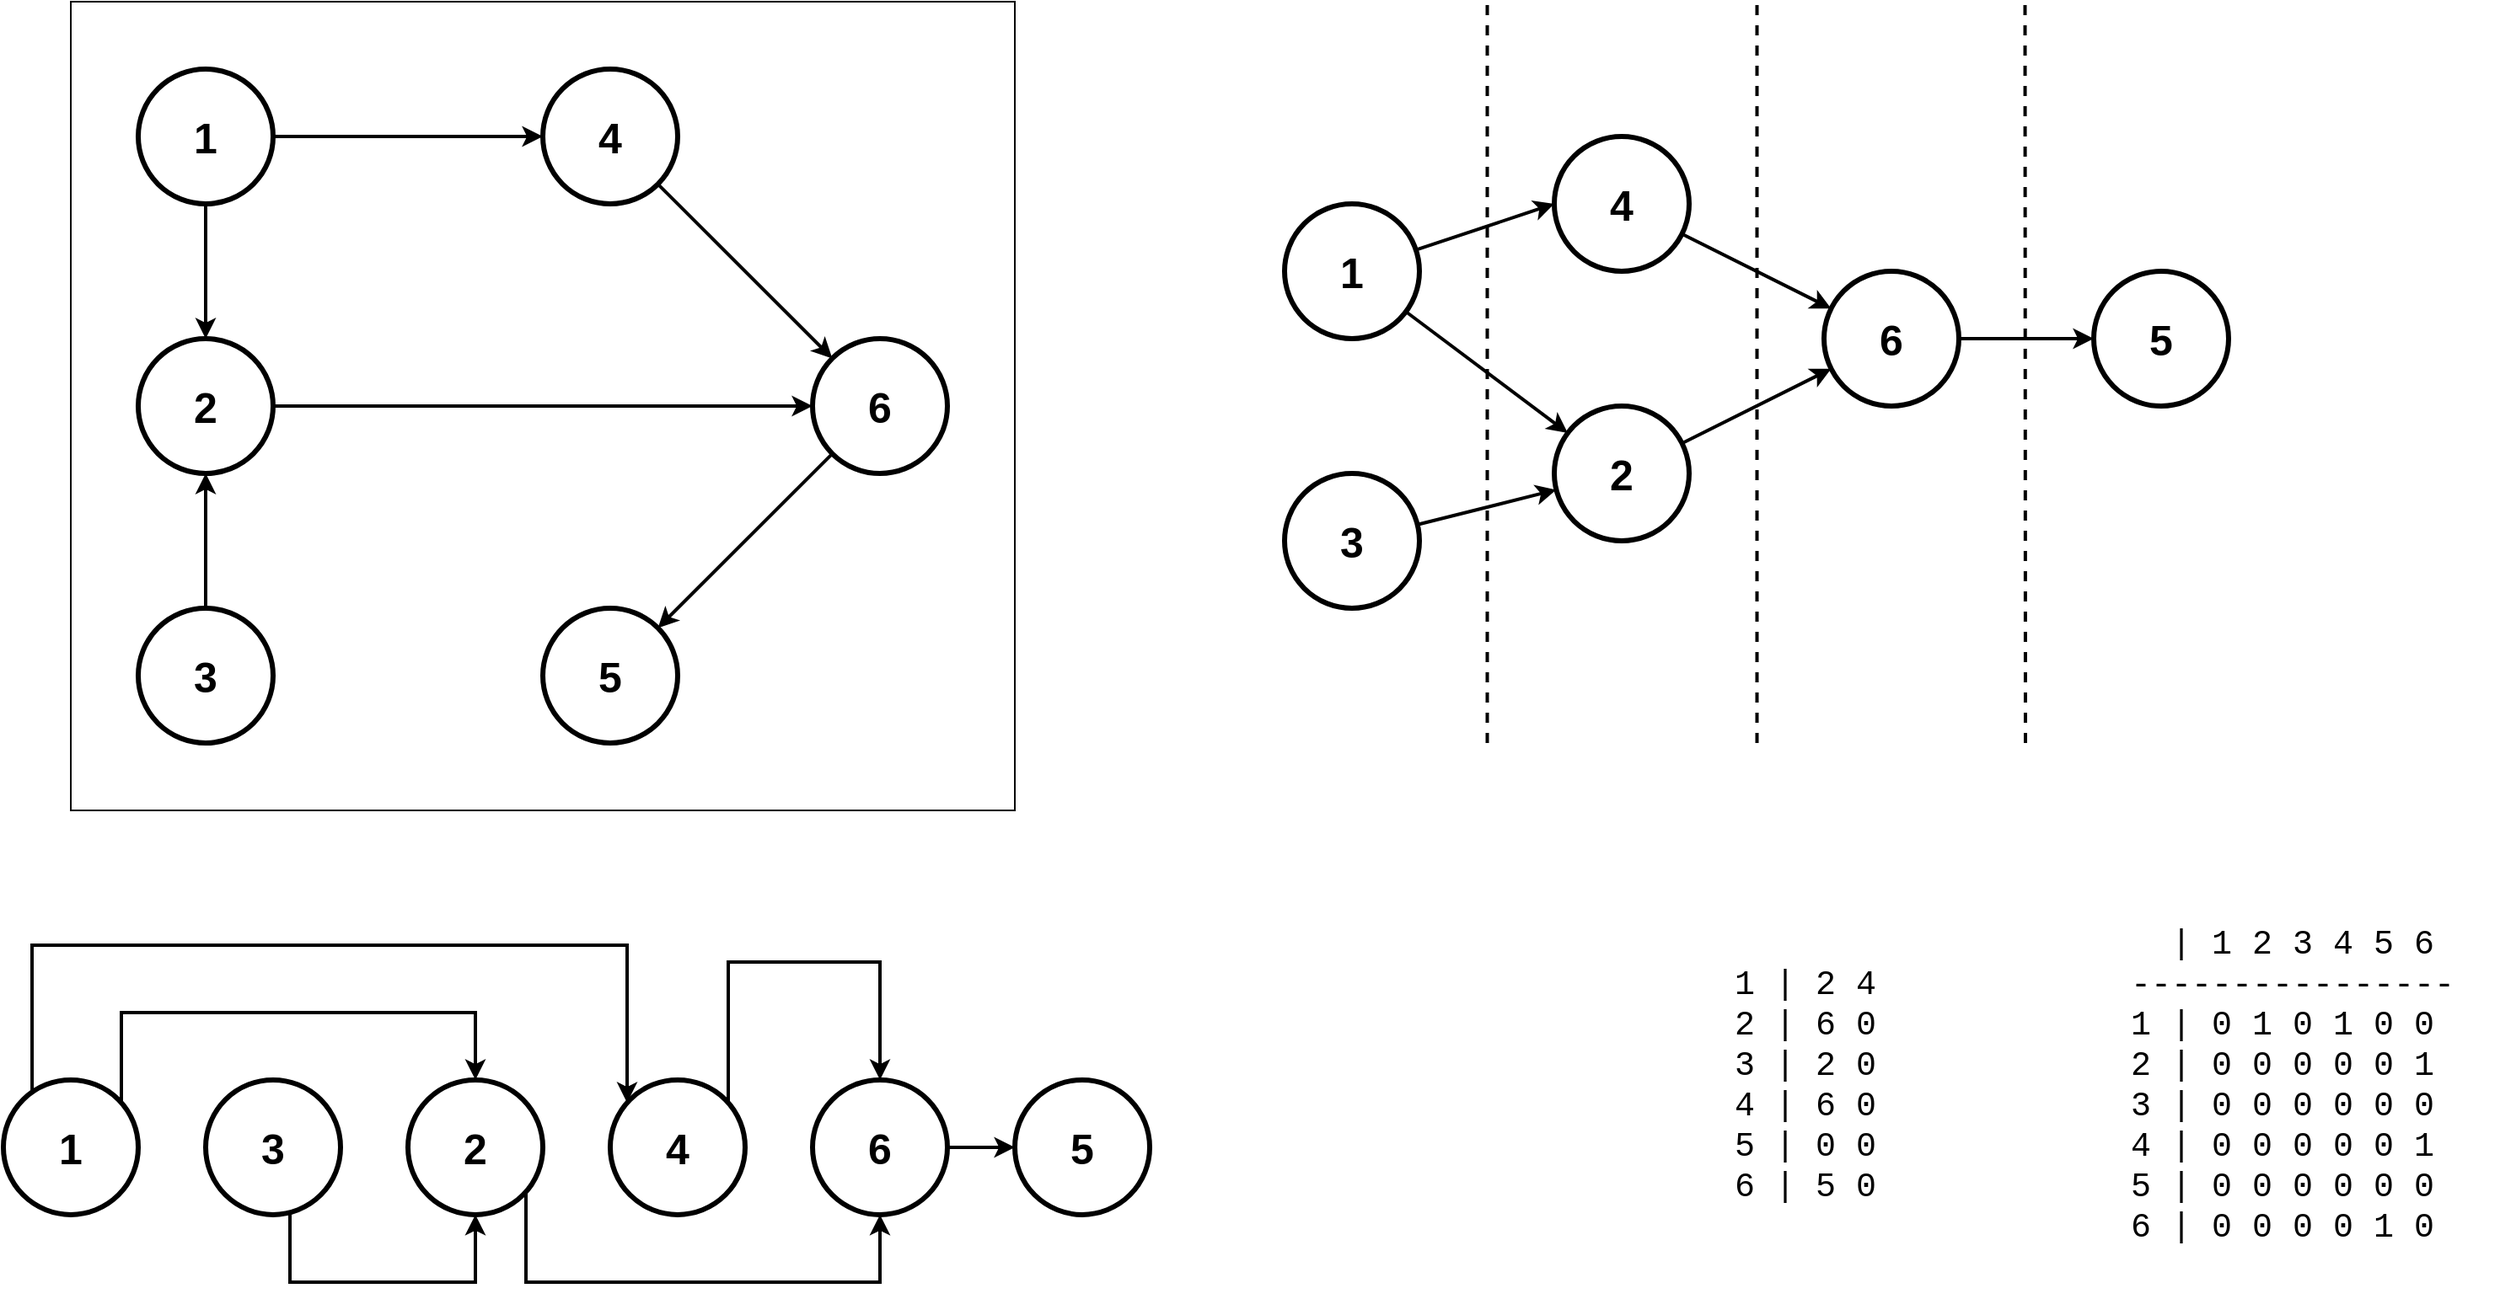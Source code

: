 <mxfile version="24.7.17">
  <diagram name="Страница — 1" id="OoM-96y2ZVEX2tlG2za5">
    <mxGraphModel dx="1393" dy="970" grid="1" gridSize="10" guides="1" tooltips="1" connect="1" arrows="1" fold="1" page="1" pageScale="1" pageWidth="827" pageHeight="1169" math="0" shadow="0">
      <root>
        <mxCell id="0" />
        <mxCell id="1" parent="0" />
        <mxCell id="KyF89WWHTDkzAWUkVpDS-19" value="" style="rounded=0;whiteSpace=wrap;html=1;" parent="1" vertex="1">
          <mxGeometry x="80" y="80" width="560" height="480" as="geometry" />
        </mxCell>
        <mxCell id="KyF89WWHTDkzAWUkVpDS-13" style="edgeStyle=orthogonalEdgeStyle;rounded=0;orthogonalLoop=1;jettySize=auto;html=1;entryX=0;entryY=0.5;entryDx=0;entryDy=0;strokeWidth=2;" parent="1" source="KyF89WWHTDkzAWUkVpDS-1" target="KyF89WWHTDkzAWUkVpDS-4" edge="1">
          <mxGeometry relative="1" as="geometry" />
        </mxCell>
        <mxCell id="KyF89WWHTDkzAWUkVpDS-14" style="edgeStyle=orthogonalEdgeStyle;rounded=0;orthogonalLoop=1;jettySize=auto;html=1;strokeWidth=2;" parent="1" source="KyF89WWHTDkzAWUkVpDS-1" target="KyF89WWHTDkzAWUkVpDS-11" edge="1">
          <mxGeometry relative="1" as="geometry" />
        </mxCell>
        <mxCell id="KyF89WWHTDkzAWUkVpDS-1" value="1" style="ellipse;whiteSpace=wrap;html=1;aspect=fixed;fontSize=25;strokeWidth=3;fontStyle=1" parent="1" vertex="1">
          <mxGeometry x="120" y="120" width="80" height="80" as="geometry" />
        </mxCell>
        <mxCell id="KyF89WWHTDkzAWUkVpDS-15" style="edgeStyle=orthogonalEdgeStyle;rounded=0;orthogonalLoop=1;jettySize=auto;html=1;strokeWidth=2;" parent="1" source="KyF89WWHTDkzAWUkVpDS-2" target="KyF89WWHTDkzAWUkVpDS-11" edge="1">
          <mxGeometry relative="1" as="geometry" />
        </mxCell>
        <mxCell id="KyF89WWHTDkzAWUkVpDS-2" value="3" style="ellipse;whiteSpace=wrap;html=1;aspect=fixed;fontSize=25;strokeWidth=3;fontStyle=1" parent="1" vertex="1">
          <mxGeometry x="120" y="440" width="80" height="80" as="geometry" />
        </mxCell>
        <mxCell id="KyF89WWHTDkzAWUkVpDS-3" value="5" style="ellipse;whiteSpace=wrap;html=1;aspect=fixed;fontSize=25;strokeWidth=3;fontStyle=1" parent="1" vertex="1">
          <mxGeometry x="360" y="440" width="80" height="80" as="geometry" />
        </mxCell>
        <mxCell id="KyF89WWHTDkzAWUkVpDS-8" style="rounded=0;orthogonalLoop=1;jettySize=auto;html=1;strokeWidth=2;" parent="1" source="KyF89WWHTDkzAWUkVpDS-4" target="KyF89WWHTDkzAWUkVpDS-5" edge="1">
          <mxGeometry relative="1" as="geometry" />
        </mxCell>
        <mxCell id="KyF89WWHTDkzAWUkVpDS-4" value="4" style="ellipse;whiteSpace=wrap;html=1;aspect=fixed;fontSize=25;strokeWidth=3;fontStyle=1" parent="1" vertex="1">
          <mxGeometry x="360" y="120" width="80" height="80" as="geometry" />
        </mxCell>
        <mxCell id="KyF89WWHTDkzAWUkVpDS-5" value="6" style="ellipse;whiteSpace=wrap;html=1;aspect=fixed;fontSize=25;strokeWidth=3;fontStyle=1" parent="1" vertex="1">
          <mxGeometry x="520" y="280" width="80" height="80" as="geometry" />
        </mxCell>
        <mxCell id="KyF89WWHTDkzAWUkVpDS-12" style="edgeStyle=orthogonalEdgeStyle;rounded=0;orthogonalLoop=1;jettySize=auto;html=1;strokeWidth=2;" parent="1" source="KyF89WWHTDkzAWUkVpDS-11" target="KyF89WWHTDkzAWUkVpDS-5" edge="1">
          <mxGeometry relative="1" as="geometry" />
        </mxCell>
        <mxCell id="KyF89WWHTDkzAWUkVpDS-11" value="2" style="ellipse;whiteSpace=wrap;html=1;aspect=fixed;fontSize=25;strokeWidth=3;fontStyle=1" parent="1" vertex="1">
          <mxGeometry x="120" y="280" width="80" height="80" as="geometry" />
        </mxCell>
        <mxCell id="KyF89WWHTDkzAWUkVpDS-18" style="rounded=0;orthogonalLoop=1;jettySize=auto;html=1;strokeWidth=2;" parent="1" source="KyF89WWHTDkzAWUkVpDS-5" target="KyF89WWHTDkzAWUkVpDS-3" edge="1">
          <mxGeometry relative="1" as="geometry" />
        </mxCell>
        <mxCell id="ebfkek8er6oPzQc5clfl-1" style="edgeStyle=orthogonalEdgeStyle;rounded=0;orthogonalLoop=1;jettySize=auto;html=1;strokeWidth=2;exitX=0.213;exitY=0.128;exitDx=0;exitDy=0;exitPerimeter=0;" parent="1" source="ebfkek8er6oPzQc5clfl-3" target="ebfkek8er6oPzQc5clfl-8" edge="1">
          <mxGeometry relative="1" as="geometry">
            <mxPoint x="130" y="719.96" as="sourcePoint" />
            <mxPoint x="450" y="719.96" as="targetPoint" />
            <Array as="points">
              <mxPoint x="57" y="640" />
              <mxPoint x="410" y="640" />
            </Array>
          </mxGeometry>
        </mxCell>
        <mxCell id="ebfkek8er6oPzQc5clfl-2" style="edgeStyle=orthogonalEdgeStyle;rounded=0;orthogonalLoop=1;jettySize=auto;html=1;strokeWidth=2;entryX=0.5;entryY=0;entryDx=0;entryDy=0;" parent="1" source="ebfkek8er6oPzQc5clfl-3" target="ebfkek8er6oPzQc5clfl-11" edge="1">
          <mxGeometry relative="1" as="geometry">
            <Array as="points">
              <mxPoint x="110" y="680" />
              <mxPoint x="320" y="680" />
            </Array>
          </mxGeometry>
        </mxCell>
        <mxCell id="ebfkek8er6oPzQc5clfl-3" value="1" style="ellipse;whiteSpace=wrap;html=1;aspect=fixed;fontSize=25;strokeWidth=3;fontStyle=1" parent="1" vertex="1">
          <mxGeometry x="40" y="719.96" width="80" height="80" as="geometry" />
        </mxCell>
        <mxCell id="ebfkek8er6oPzQc5clfl-14" style="edgeStyle=orthogonalEdgeStyle;rounded=0;orthogonalLoop=1;jettySize=auto;html=1;strokeWidth=2;" parent="1" source="ebfkek8er6oPzQc5clfl-5" target="ebfkek8er6oPzQc5clfl-11" edge="1">
          <mxGeometry relative="1" as="geometry">
            <Array as="points">
              <mxPoint x="210" y="839.96" />
              <mxPoint x="320" y="839.96" />
            </Array>
          </mxGeometry>
        </mxCell>
        <mxCell id="ebfkek8er6oPzQc5clfl-5" value="3" style="ellipse;whiteSpace=wrap;html=1;aspect=fixed;fontSize=25;strokeWidth=3;fontStyle=1" parent="1" vertex="1">
          <mxGeometry x="160" y="719.96" width="80" height="80" as="geometry" />
        </mxCell>
        <mxCell id="ebfkek8er6oPzQc5clfl-8" value="4" style="ellipse;whiteSpace=wrap;html=1;aspect=fixed;fontSize=25;strokeWidth=3;fontStyle=1" parent="1" vertex="1">
          <mxGeometry x="400" y="719.96" width="80" height="80" as="geometry" />
        </mxCell>
        <mxCell id="ebfkek8er6oPzQc5clfl-9" value="6" style="ellipse;whiteSpace=wrap;html=1;aspect=fixed;fontSize=25;strokeWidth=3;fontStyle=1" parent="1" vertex="1">
          <mxGeometry x="520" y="719.96" width="80" height="80" as="geometry" />
        </mxCell>
        <mxCell id="ebfkek8er6oPzQc5clfl-16" style="edgeStyle=orthogonalEdgeStyle;rounded=0;orthogonalLoop=1;jettySize=auto;html=1;entryX=0.5;entryY=1;entryDx=0;entryDy=0;strokeWidth=2;" parent="1" source="ebfkek8er6oPzQc5clfl-11" target="ebfkek8er6oPzQc5clfl-9" edge="1">
          <mxGeometry relative="1" as="geometry">
            <Array as="points">
              <mxPoint x="350" y="840" />
              <mxPoint x="560" y="840" />
            </Array>
          </mxGeometry>
        </mxCell>
        <mxCell id="ebfkek8er6oPzQc5clfl-11" value="2" style="ellipse;whiteSpace=wrap;html=1;aspect=fixed;fontSize=25;strokeWidth=3;fontStyle=1" parent="1" vertex="1">
          <mxGeometry x="280" y="719.96" width="80" height="80" as="geometry" />
        </mxCell>
        <mxCell id="ebfkek8er6oPzQc5clfl-12" style="rounded=0;orthogonalLoop=1;jettySize=auto;html=1;strokeWidth=2;" parent="1" source="ebfkek8er6oPzQc5clfl-9" target="ebfkek8er6oPzQc5clfl-6" edge="1">
          <mxGeometry relative="1" as="geometry">
            <Array as="points" />
          </mxGeometry>
        </mxCell>
        <mxCell id="ebfkek8er6oPzQc5clfl-13" value="" style="rounded=0;orthogonalLoop=1;jettySize=auto;html=1;strokeWidth=2;entryX=0.5;entryY=0;entryDx=0;entryDy=0;edgeStyle=orthogonalEdgeStyle;exitX=1;exitY=0;exitDx=0;exitDy=0;" parent="1" source="ebfkek8er6oPzQc5clfl-8" target="ebfkek8er6oPzQc5clfl-9" edge="1">
          <mxGeometry relative="1" as="geometry">
            <mxPoint x="480" y="759.96" as="sourcePoint" />
            <mxPoint x="700" y="759.96" as="targetPoint" />
            <Array as="points">
              <mxPoint x="470" y="732" />
              <mxPoint x="470" y="650" />
              <mxPoint x="560" y="650" />
            </Array>
          </mxGeometry>
        </mxCell>
        <mxCell id="ebfkek8er6oPzQc5clfl-6" value="5" style="ellipse;whiteSpace=wrap;html=1;aspect=fixed;fontSize=25;strokeWidth=3;fontStyle=1" parent="1" vertex="1">
          <mxGeometry x="640" y="719.96" width="80" height="80" as="geometry" />
        </mxCell>
        <mxCell id="jn5x9ck4qtII0eeagiOU-1" style="rounded=0;orthogonalLoop=1;jettySize=auto;html=1;entryX=0;entryY=0.5;entryDx=0;entryDy=0;strokeWidth=2;" edge="1" source="jn5x9ck4qtII0eeagiOU-3" target="jn5x9ck4qtII0eeagiOU-8" parent="1">
          <mxGeometry relative="1" as="geometry" />
        </mxCell>
        <mxCell id="jn5x9ck4qtII0eeagiOU-2" style="rounded=0;orthogonalLoop=1;jettySize=auto;html=1;strokeWidth=2;" edge="1" source="jn5x9ck4qtII0eeagiOU-3" target="jn5x9ck4qtII0eeagiOU-11" parent="1">
          <mxGeometry relative="1" as="geometry" />
        </mxCell>
        <mxCell id="jn5x9ck4qtII0eeagiOU-3" value="1" style="ellipse;whiteSpace=wrap;html=1;aspect=fixed;fontSize=25;strokeWidth=3;fontStyle=1" vertex="1" parent="1">
          <mxGeometry x="800" y="200" width="80" height="80" as="geometry" />
        </mxCell>
        <mxCell id="jn5x9ck4qtII0eeagiOU-4" style="rounded=0;orthogonalLoop=1;jettySize=auto;html=1;strokeWidth=2;" edge="1" source="jn5x9ck4qtII0eeagiOU-5" target="jn5x9ck4qtII0eeagiOU-11" parent="1">
          <mxGeometry relative="1" as="geometry" />
        </mxCell>
        <mxCell id="jn5x9ck4qtII0eeagiOU-5" value="3" style="ellipse;whiteSpace=wrap;html=1;aspect=fixed;fontSize=25;strokeWidth=3;fontStyle=1" vertex="1" parent="1">
          <mxGeometry x="800" y="360" width="80" height="80" as="geometry" />
        </mxCell>
        <mxCell id="jn5x9ck4qtII0eeagiOU-6" value="5" style="ellipse;whiteSpace=wrap;html=1;aspect=fixed;fontSize=25;strokeWidth=3;fontStyle=1" vertex="1" parent="1">
          <mxGeometry x="1280" y="240" width="80" height="80" as="geometry" />
        </mxCell>
        <mxCell id="jn5x9ck4qtII0eeagiOU-7" style="rounded=0;orthogonalLoop=1;jettySize=auto;html=1;strokeWidth=2;" edge="1" source="jn5x9ck4qtII0eeagiOU-8" target="jn5x9ck4qtII0eeagiOU-9" parent="1">
          <mxGeometry relative="1" as="geometry" />
        </mxCell>
        <mxCell id="jn5x9ck4qtII0eeagiOU-8" value="4" style="ellipse;whiteSpace=wrap;html=1;aspect=fixed;fontSize=25;strokeWidth=3;fontStyle=1" vertex="1" parent="1">
          <mxGeometry x="960" y="160" width="80" height="80" as="geometry" />
        </mxCell>
        <mxCell id="jn5x9ck4qtII0eeagiOU-9" value="6" style="ellipse;whiteSpace=wrap;html=1;aspect=fixed;fontSize=25;strokeWidth=3;fontStyle=1" vertex="1" parent="1">
          <mxGeometry x="1120" y="240" width="80" height="80" as="geometry" />
        </mxCell>
        <mxCell id="jn5x9ck4qtII0eeagiOU-10" style="rounded=0;orthogonalLoop=1;jettySize=auto;html=1;strokeWidth=2;" edge="1" source="jn5x9ck4qtII0eeagiOU-11" target="jn5x9ck4qtII0eeagiOU-9" parent="1">
          <mxGeometry relative="1" as="geometry" />
        </mxCell>
        <mxCell id="jn5x9ck4qtII0eeagiOU-11" value="2" style="ellipse;whiteSpace=wrap;html=1;aspect=fixed;fontSize=25;strokeWidth=3;fontStyle=1" vertex="1" parent="1">
          <mxGeometry x="960" y="320" width="80" height="80" as="geometry" />
        </mxCell>
        <mxCell id="jn5x9ck4qtII0eeagiOU-12" style="rounded=0;orthogonalLoop=1;jettySize=auto;html=1;strokeWidth=2;" edge="1" source="jn5x9ck4qtII0eeagiOU-9" target="jn5x9ck4qtII0eeagiOU-6" parent="1">
          <mxGeometry relative="1" as="geometry" />
        </mxCell>
        <mxCell id="jn5x9ck4qtII0eeagiOU-13" value="1 | 2 4&lt;div&gt;2 | 6 0&lt;/div&gt;&lt;div&gt;3 | 2 0&lt;/div&gt;&lt;div&gt;4 | 6 0&lt;/div&gt;&lt;div&gt;5 | 0 0&lt;/div&gt;&lt;div&gt;6 | 5 0&lt;/div&gt;" style="text;html=1;align=left;verticalAlign=middle;resizable=0;points=[];autosize=1;strokeColor=none;fillColor=none;fontFamily=Courier New;fontSize=20;" vertex="1" parent="1">
          <mxGeometry x="1065" y="643" width="110" height="160" as="geometry" />
        </mxCell>
        <mxCell id="jn5x9ck4qtII0eeagiOU-14" value="&lt;div&gt;&amp;nbsp; | 1 2 3 4 5 6&lt;/div&gt;&lt;div&gt;----------------&lt;/div&gt;1 | 0 1 0 1 0 0&lt;div&gt;2 | 0 0 0 0 0 1&lt;/div&gt;&lt;div&gt;3 | 0 0 0 0 0 0&lt;/div&gt;&lt;div&gt;4 | 0 0 0 0 0 1&lt;/div&gt;&lt;div&gt;5 | 0 0 0 0 0 0&lt;/div&gt;&lt;div&gt;6 | 0 0 0 0 1 0&lt;/div&gt;" style="text;html=1;align=left;verticalAlign=middle;resizable=0;points=[];autosize=1;strokeColor=none;fillColor=none;fontFamily=Courier New;fontSize=20;" vertex="1" parent="1">
          <mxGeometry x="1300" y="618" width="220" height="210" as="geometry" />
        </mxCell>
        <mxCell id="jn5x9ck4qtII0eeagiOU-15" value="" style="endArrow=none;dashed=1;html=1;strokeWidth=2;rounded=0;" edge="1" parent="1">
          <mxGeometry width="50" height="50" relative="1" as="geometry">
            <mxPoint x="920.25" y="520" as="sourcePoint" />
            <mxPoint x="920.25" y="80" as="targetPoint" />
          </mxGeometry>
        </mxCell>
        <mxCell id="jn5x9ck4qtII0eeagiOU-16" value="" style="endArrow=none;dashed=1;html=1;strokeWidth=2;rounded=0;" edge="1" parent="1">
          <mxGeometry width="50" height="50" relative="1" as="geometry">
            <mxPoint x="1080.25" y="520" as="sourcePoint" />
            <mxPoint x="1080.25" y="80" as="targetPoint" />
          </mxGeometry>
        </mxCell>
        <mxCell id="jn5x9ck4qtII0eeagiOU-17" value="" style="endArrow=none;dashed=1;html=1;strokeWidth=2;rounded=0;" edge="1" parent="1">
          <mxGeometry width="50" height="50" relative="1" as="geometry">
            <mxPoint x="1239.5" y="520" as="sourcePoint" />
            <mxPoint x="1239.25" y="80" as="targetPoint" />
          </mxGeometry>
        </mxCell>
      </root>
    </mxGraphModel>
  </diagram>
</mxfile>
